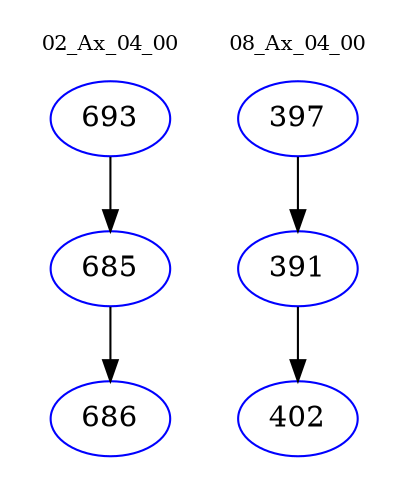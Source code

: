 digraph{
subgraph cluster_0 {
color = white
label = "02_Ax_04_00";
fontsize=10;
T0_693 [label="693", color="blue"]
T0_693 -> T0_685 [color="black"]
T0_685 [label="685", color="blue"]
T0_685 -> T0_686 [color="black"]
T0_686 [label="686", color="blue"]
}
subgraph cluster_1 {
color = white
label = "08_Ax_04_00";
fontsize=10;
T1_397 [label="397", color="blue"]
T1_397 -> T1_391 [color="black"]
T1_391 [label="391", color="blue"]
T1_391 -> T1_402 [color="black"]
T1_402 [label="402", color="blue"]
}
}
